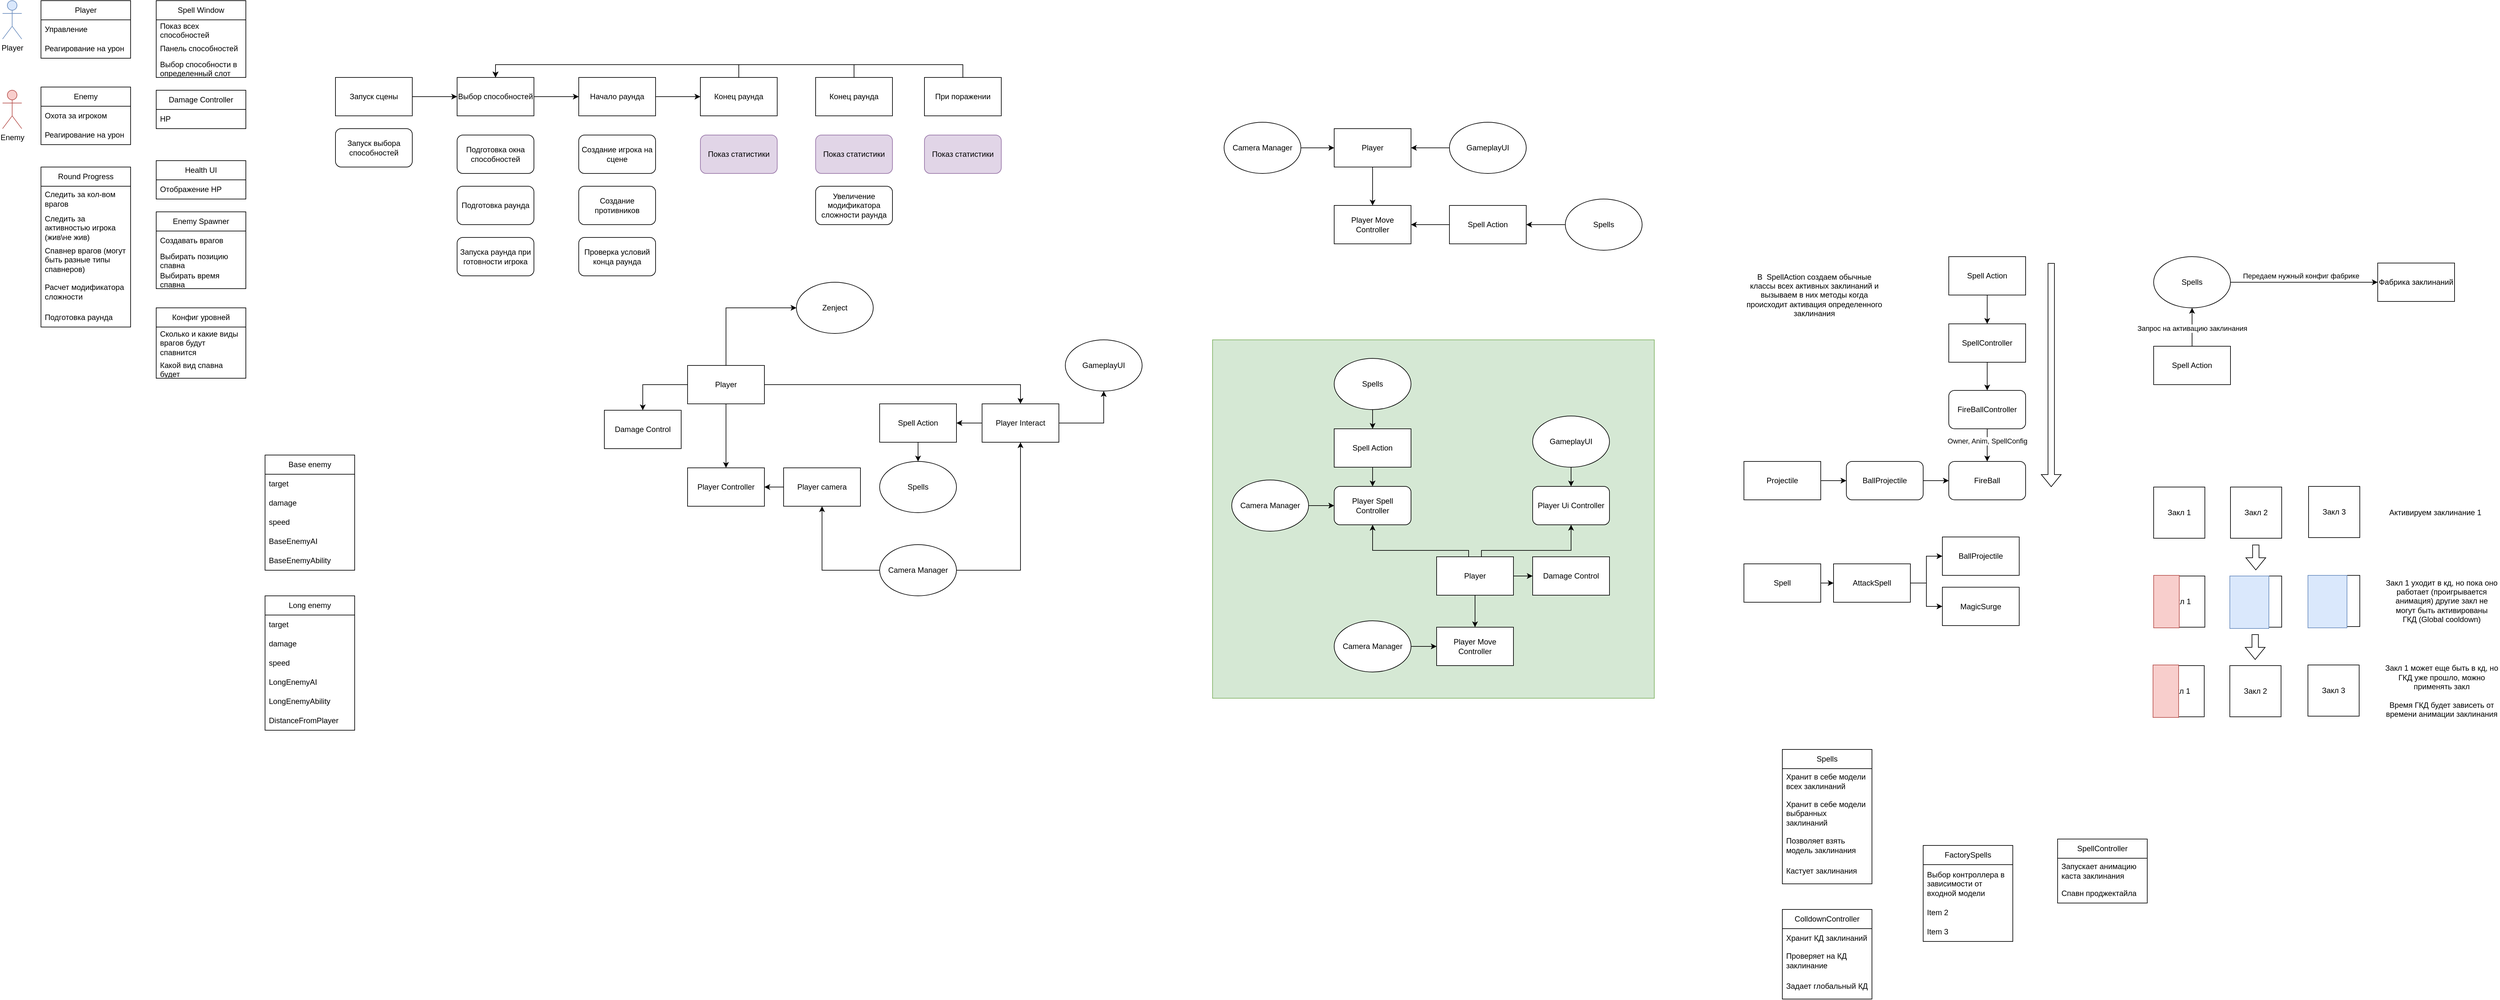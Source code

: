 <mxfile version="24.7.17">
  <diagram id="C5RBs43oDa-KdzZeNtuy" name="Page-1">
    <mxGraphModel dx="1434" dy="746" grid="1" gridSize="10" guides="1" tooltips="1" connect="1" arrows="1" fold="1" page="1" pageScale="1" pageWidth="827" pageHeight="1169" math="0" shadow="0">
      <root>
        <mxCell id="WIyWlLk6GJQsqaUBKTNV-0" />
        <mxCell id="WIyWlLk6GJQsqaUBKTNV-1" parent="WIyWlLk6GJQsqaUBKTNV-0" />
        <mxCell id="EWwGDBe5guj9ET8OLNVa-11" value="" style="rounded=0;whiteSpace=wrap;html=1;fillColor=#d5e8d4;strokeColor=#82b366;" parent="WIyWlLk6GJQsqaUBKTNV-1" vertex="1">
          <mxGeometry x="1930" y="650" width="690" height="560" as="geometry" />
        </mxCell>
        <mxCell id="EsLmKvPkKQl8elyAe4Gc-5" value="" style="edgeStyle=orthogonalEdgeStyle;rounded=0;orthogonalLoop=1;jettySize=auto;html=1;" parent="WIyWlLk6GJQsqaUBKTNV-1" source="EsLmKvPkKQl8elyAe4Gc-0" target="EsLmKvPkKQl8elyAe4Gc-1" edge="1">
          <mxGeometry relative="1" as="geometry" />
        </mxCell>
        <mxCell id="EsLmKvPkKQl8elyAe4Gc-0" value="Запуск сцены" style="rounded=0;whiteSpace=wrap;html=1;" parent="WIyWlLk6GJQsqaUBKTNV-1" vertex="1">
          <mxGeometry x="560" y="240" width="120" height="60" as="geometry" />
        </mxCell>
        <mxCell id="EsLmKvPkKQl8elyAe4Gc-6" value="" style="edgeStyle=orthogonalEdgeStyle;rounded=0;orthogonalLoop=1;jettySize=auto;html=1;" parent="WIyWlLk6GJQsqaUBKTNV-1" source="EsLmKvPkKQl8elyAe4Gc-1" target="EsLmKvPkKQl8elyAe4Gc-2" edge="1">
          <mxGeometry relative="1" as="geometry" />
        </mxCell>
        <mxCell id="EsLmKvPkKQl8elyAe4Gc-1" value="Выбор способностей" style="rounded=0;whiteSpace=wrap;html=1;" parent="WIyWlLk6GJQsqaUBKTNV-1" vertex="1">
          <mxGeometry x="750" y="240" width="120" height="60" as="geometry" />
        </mxCell>
        <mxCell id="EsLmKvPkKQl8elyAe4Gc-7" value="" style="edgeStyle=orthogonalEdgeStyle;rounded=0;orthogonalLoop=1;jettySize=auto;html=1;" parent="WIyWlLk6GJQsqaUBKTNV-1" source="EsLmKvPkKQl8elyAe4Gc-2" target="EsLmKvPkKQl8elyAe4Gc-3" edge="1">
          <mxGeometry relative="1" as="geometry" />
        </mxCell>
        <mxCell id="EsLmKvPkKQl8elyAe4Gc-2" value="Начало раунда" style="rounded=0;whiteSpace=wrap;html=1;" parent="WIyWlLk6GJQsqaUBKTNV-1" vertex="1">
          <mxGeometry x="940" y="240" width="120" height="60" as="geometry" />
        </mxCell>
        <mxCell id="EsLmKvPkKQl8elyAe4Gc-22" style="edgeStyle=orthogonalEdgeStyle;rounded=0;orthogonalLoop=1;jettySize=auto;html=1;entryX=0.5;entryY=0;entryDx=0;entryDy=0;" parent="WIyWlLk6GJQsqaUBKTNV-1" source="EsLmKvPkKQl8elyAe4Gc-3" target="EsLmKvPkKQl8elyAe4Gc-1" edge="1">
          <mxGeometry relative="1" as="geometry">
            <Array as="points">
              <mxPoint x="1190" y="220" />
              <mxPoint x="810" y="220" />
            </Array>
          </mxGeometry>
        </mxCell>
        <mxCell id="EsLmKvPkKQl8elyAe4Gc-3" value="Конец раунда" style="rounded=0;whiteSpace=wrap;html=1;" parent="WIyWlLk6GJQsqaUBKTNV-1" vertex="1">
          <mxGeometry x="1130" y="240" width="120" height="60" as="geometry" />
        </mxCell>
        <mxCell id="EsLmKvPkKQl8elyAe4Gc-12" value="Создание игрока на сцене" style="rounded=1;whiteSpace=wrap;html=1;" parent="WIyWlLk6GJQsqaUBKTNV-1" vertex="1">
          <mxGeometry x="940" y="330" width="120" height="60" as="geometry" />
        </mxCell>
        <mxCell id="EsLmKvPkKQl8elyAe4Gc-13" value="Запуск выбора способностей" style="rounded=1;whiteSpace=wrap;html=1;" parent="WIyWlLk6GJQsqaUBKTNV-1" vertex="1">
          <mxGeometry x="560" y="320" width="120" height="60" as="geometry" />
        </mxCell>
        <mxCell id="EsLmKvPkKQl8elyAe4Gc-14" value="Подготовка окна способностей" style="rounded=1;whiteSpace=wrap;html=1;" parent="WIyWlLk6GJQsqaUBKTNV-1" vertex="1">
          <mxGeometry x="750" y="330" width="120" height="60" as="geometry" />
        </mxCell>
        <mxCell id="EsLmKvPkKQl8elyAe4Gc-15" value="Запуска раунда при готовности игрока" style="rounded=1;whiteSpace=wrap;html=1;" parent="WIyWlLk6GJQsqaUBKTNV-1" vertex="1">
          <mxGeometry x="750" y="490" width="120" height="60" as="geometry" />
        </mxCell>
        <mxCell id="EsLmKvPkKQl8elyAe4Gc-16" value="Подготовка раунда" style="rounded=1;whiteSpace=wrap;html=1;" parent="WIyWlLk6GJQsqaUBKTNV-1" vertex="1">
          <mxGeometry x="750" y="410" width="120" height="60" as="geometry" />
        </mxCell>
        <mxCell id="EsLmKvPkKQl8elyAe4Gc-17" value="Создание противников" style="rounded=1;whiteSpace=wrap;html=1;" parent="WIyWlLk6GJQsqaUBKTNV-1" vertex="1">
          <mxGeometry x="940" y="410" width="120" height="60" as="geometry" />
        </mxCell>
        <mxCell id="EsLmKvPkKQl8elyAe4Gc-20" value="Проверка условий конца раунда" style="rounded=1;whiteSpace=wrap;html=1;" parent="WIyWlLk6GJQsqaUBKTNV-1" vertex="1">
          <mxGeometry x="940" y="490" width="120" height="60" as="geometry" />
        </mxCell>
        <mxCell id="EsLmKvPkKQl8elyAe4Gc-21" value="Показ статистики" style="rounded=1;whiteSpace=wrap;html=1;fillColor=#e1d5e7;strokeColor=#9673a6;" parent="WIyWlLk6GJQsqaUBKTNV-1" vertex="1">
          <mxGeometry x="1310" y="330" width="120" height="60" as="geometry" />
        </mxCell>
        <mxCell id="EsLmKvPkKQl8elyAe4Gc-24" value="Увеличение модификатора сложности раунда" style="rounded=1;whiteSpace=wrap;html=1;" parent="WIyWlLk6GJQsqaUBKTNV-1" vertex="1">
          <mxGeometry x="1310" y="410" width="120" height="60" as="geometry" />
        </mxCell>
        <mxCell id="EsLmKvPkKQl8elyAe4Gc-25" value="Player" style="shape=umlActor;verticalLabelPosition=bottom;verticalAlign=top;html=1;outlineConnect=0;fillColor=#dae8fc;strokeColor=#6c8ebf;" parent="WIyWlLk6GJQsqaUBKTNV-1" vertex="1">
          <mxGeometry x="40" y="120" width="30" height="60" as="geometry" />
        </mxCell>
        <mxCell id="EsLmKvPkKQl8elyAe4Gc-28" value="Player" style="swimlane;fontStyle=0;childLayout=stackLayout;horizontal=1;startSize=30;horizontalStack=0;resizeParent=1;resizeParentMax=0;resizeLast=0;collapsible=1;marginBottom=0;whiteSpace=wrap;html=1;" parent="WIyWlLk6GJQsqaUBKTNV-1" vertex="1">
          <mxGeometry x="100" y="120" width="140" height="90" as="geometry" />
        </mxCell>
        <mxCell id="EsLmKvPkKQl8elyAe4Gc-29" value="Управление" style="text;strokeColor=none;fillColor=none;align=left;verticalAlign=middle;spacingLeft=4;spacingRight=4;overflow=hidden;points=[[0,0.5],[1,0.5]];portConstraint=eastwest;rotatable=0;whiteSpace=wrap;html=1;" parent="EsLmKvPkKQl8elyAe4Gc-28" vertex="1">
          <mxGeometry y="30" width="140" height="30" as="geometry" />
        </mxCell>
        <mxCell id="IuTbLc52SN9VRo_euGwN-1" value="Реагирование на урон" style="text;strokeColor=none;fillColor=none;align=left;verticalAlign=middle;spacingLeft=4;spacingRight=4;overflow=hidden;points=[[0,0.5],[1,0.5]];portConstraint=eastwest;rotatable=0;whiteSpace=wrap;html=1;" parent="EsLmKvPkKQl8elyAe4Gc-28" vertex="1">
          <mxGeometry y="60" width="140" height="30" as="geometry" />
        </mxCell>
        <mxCell id="Cps7FGpNjQ_ABFfihYD9-0" value="Enemy" style="shape=umlActor;verticalLabelPosition=bottom;verticalAlign=top;html=1;outlineConnect=0;fillColor=#f8cecc;strokeColor=#b85450;" parent="WIyWlLk6GJQsqaUBKTNV-1" vertex="1">
          <mxGeometry x="40" y="260" width="30" height="60" as="geometry" />
        </mxCell>
        <mxCell id="Cps7FGpNjQ_ABFfihYD9-1" value="Enemy" style="swimlane;fontStyle=0;childLayout=stackLayout;horizontal=1;startSize=30;horizontalStack=0;resizeParent=1;resizeParentMax=0;resizeLast=0;collapsible=1;marginBottom=0;whiteSpace=wrap;html=1;" parent="WIyWlLk6GJQsqaUBKTNV-1" vertex="1">
          <mxGeometry x="100" y="255" width="140" height="90" as="geometry" />
        </mxCell>
        <mxCell id="Cps7FGpNjQ_ABFfihYD9-4" value="Охота за игроком" style="text;strokeColor=none;fillColor=none;align=left;verticalAlign=middle;spacingLeft=4;spacingRight=4;overflow=hidden;points=[[0,0.5],[1,0.5]];portConstraint=eastwest;rotatable=0;whiteSpace=wrap;html=1;" parent="Cps7FGpNjQ_ABFfihYD9-1" vertex="1">
          <mxGeometry y="30" width="140" height="30" as="geometry" />
        </mxCell>
        <mxCell id="IuTbLc52SN9VRo_euGwN-0" value="Реагирование на урон" style="text;strokeColor=none;fillColor=none;align=left;verticalAlign=middle;spacingLeft=4;spacingRight=4;overflow=hidden;points=[[0,0.5],[1,0.5]];portConstraint=eastwest;rotatable=0;whiteSpace=wrap;html=1;" parent="Cps7FGpNjQ_ABFfihYD9-1" vertex="1">
          <mxGeometry y="60" width="140" height="30" as="geometry" />
        </mxCell>
        <mxCell id="Cps7FGpNjQ_ABFfihYD9-6" value="Round Progress" style="swimlane;fontStyle=0;childLayout=stackLayout;horizontal=1;startSize=30;horizontalStack=0;resizeParent=1;resizeParentMax=0;resizeLast=0;collapsible=1;marginBottom=0;whiteSpace=wrap;html=1;" parent="WIyWlLk6GJQsqaUBKTNV-1" vertex="1">
          <mxGeometry x="100" y="380" width="140" height="250" as="geometry" />
        </mxCell>
        <mxCell id="Cps7FGpNjQ_ABFfihYD9-7" value="Следить за кол-вом врагов" style="text;strokeColor=none;fillColor=none;align=left;verticalAlign=middle;spacingLeft=4;spacingRight=4;overflow=hidden;points=[[0,0.5],[1,0.5]];portConstraint=eastwest;rotatable=0;whiteSpace=wrap;html=1;" parent="Cps7FGpNjQ_ABFfihYD9-6" vertex="1">
          <mxGeometry y="30" width="140" height="40" as="geometry" />
        </mxCell>
        <mxCell id="Cps7FGpNjQ_ABFfihYD9-8" value="Следить за активностью игрока (жив\не жив)" style="text;strokeColor=none;fillColor=none;align=left;verticalAlign=middle;spacingLeft=4;spacingRight=4;overflow=hidden;points=[[0,0.5],[1,0.5]];portConstraint=eastwest;rotatable=0;whiteSpace=wrap;html=1;" parent="Cps7FGpNjQ_ABFfihYD9-6" vertex="1">
          <mxGeometry y="70" width="140" height="50" as="geometry" />
        </mxCell>
        <mxCell id="Cps7FGpNjQ_ABFfihYD9-9" value="Спавнер врагов (могут быть разные типы спавнеров)" style="text;strokeColor=none;fillColor=none;align=left;verticalAlign=middle;spacingLeft=4;spacingRight=4;overflow=hidden;points=[[0,0.5],[1,0.5]];portConstraint=eastwest;rotatable=0;whiteSpace=wrap;html=1;" parent="Cps7FGpNjQ_ABFfihYD9-6" vertex="1">
          <mxGeometry y="120" width="140" height="50" as="geometry" />
        </mxCell>
        <mxCell id="Cps7FGpNjQ_ABFfihYD9-31" value="Расчет модификатора сложности" style="text;strokeColor=none;fillColor=none;align=left;verticalAlign=middle;spacingLeft=4;spacingRight=4;overflow=hidden;points=[[0,0.5],[1,0.5]];portConstraint=eastwest;rotatable=0;whiteSpace=wrap;html=1;" parent="Cps7FGpNjQ_ABFfihYD9-6" vertex="1">
          <mxGeometry y="170" width="140" height="50" as="geometry" />
        </mxCell>
        <mxCell id="Cps7FGpNjQ_ABFfihYD9-32" value="Подготовка раунда" style="text;strokeColor=none;fillColor=none;align=left;verticalAlign=middle;spacingLeft=4;spacingRight=4;overflow=hidden;points=[[0,0.5],[1,0.5]];portConstraint=eastwest;rotatable=0;whiteSpace=wrap;html=1;" parent="Cps7FGpNjQ_ABFfihYD9-6" vertex="1">
          <mxGeometry y="220" width="140" height="30" as="geometry" />
        </mxCell>
        <mxCell id="Cps7FGpNjQ_ABFfihYD9-10" value="Enemy Spawner" style="swimlane;fontStyle=0;childLayout=stackLayout;horizontal=1;startSize=30;horizontalStack=0;resizeParent=1;resizeParentMax=0;resizeLast=0;collapsible=1;marginBottom=0;whiteSpace=wrap;html=1;" parent="WIyWlLk6GJQsqaUBKTNV-1" vertex="1">
          <mxGeometry x="280" y="450" width="140" height="120" as="geometry" />
        </mxCell>
        <mxCell id="Cps7FGpNjQ_ABFfihYD9-11" value="Создавать врагов" style="text;strokeColor=none;fillColor=none;align=left;verticalAlign=middle;spacingLeft=4;spacingRight=4;overflow=hidden;points=[[0,0.5],[1,0.5]];portConstraint=eastwest;rotatable=0;whiteSpace=wrap;html=1;" parent="Cps7FGpNjQ_ABFfihYD9-10" vertex="1">
          <mxGeometry y="30" width="140" height="30" as="geometry" />
        </mxCell>
        <mxCell id="Cps7FGpNjQ_ABFfihYD9-12" value="Выбирать позицию спавна" style="text;strokeColor=none;fillColor=none;align=left;verticalAlign=middle;spacingLeft=4;spacingRight=4;overflow=hidden;points=[[0,0.5],[1,0.5]];portConstraint=eastwest;rotatable=0;whiteSpace=wrap;html=1;" parent="Cps7FGpNjQ_ABFfihYD9-10" vertex="1">
          <mxGeometry y="60" width="140" height="30" as="geometry" />
        </mxCell>
        <mxCell id="Cps7FGpNjQ_ABFfihYD9-13" value="Выбирать время спавна" style="text;strokeColor=none;fillColor=none;align=left;verticalAlign=middle;spacingLeft=4;spacingRight=4;overflow=hidden;points=[[0,0.5],[1,0.5]];portConstraint=eastwest;rotatable=0;whiteSpace=wrap;html=1;" parent="Cps7FGpNjQ_ABFfihYD9-10" vertex="1">
          <mxGeometry y="90" width="140" height="30" as="geometry" />
        </mxCell>
        <mxCell id="Cps7FGpNjQ_ABFfihYD9-14" value="Spell Window" style="swimlane;fontStyle=0;childLayout=stackLayout;horizontal=1;startSize=30;horizontalStack=0;resizeParent=1;resizeParentMax=0;resizeLast=0;collapsible=1;marginBottom=0;whiteSpace=wrap;html=1;" parent="WIyWlLk6GJQsqaUBKTNV-1" vertex="1">
          <mxGeometry x="280" y="120" width="140" height="120" as="geometry" />
        </mxCell>
        <mxCell id="Cps7FGpNjQ_ABFfihYD9-15" value="Показ всех способностей" style="text;strokeColor=none;fillColor=none;align=left;verticalAlign=middle;spacingLeft=4;spacingRight=4;overflow=hidden;points=[[0,0.5],[1,0.5]];portConstraint=eastwest;rotatable=0;whiteSpace=wrap;html=1;" parent="Cps7FGpNjQ_ABFfihYD9-14" vertex="1">
          <mxGeometry y="30" width="140" height="30" as="geometry" />
        </mxCell>
        <mxCell id="Cps7FGpNjQ_ABFfihYD9-16" value="Панель способностей" style="text;strokeColor=none;fillColor=none;align=left;verticalAlign=middle;spacingLeft=4;spacingRight=4;overflow=hidden;points=[[0,0.5],[1,0.5]];portConstraint=eastwest;rotatable=0;whiteSpace=wrap;html=1;" parent="Cps7FGpNjQ_ABFfihYD9-14" vertex="1">
          <mxGeometry y="60" width="140" height="30" as="geometry" />
        </mxCell>
        <mxCell id="Cps7FGpNjQ_ABFfihYD9-17" value="Выбор способности в определенный слот" style="text;strokeColor=none;fillColor=none;align=left;verticalAlign=middle;spacingLeft=4;spacingRight=4;overflow=hidden;points=[[0,0.5],[1,0.5]];portConstraint=eastwest;rotatable=0;whiteSpace=wrap;html=1;" parent="Cps7FGpNjQ_ABFfihYD9-14" vertex="1">
          <mxGeometry y="90" width="140" height="30" as="geometry" />
        </mxCell>
        <mxCell id="Cps7FGpNjQ_ABFfihYD9-19" value="Damage Controller" style="swimlane;fontStyle=0;childLayout=stackLayout;horizontal=1;startSize=30;horizontalStack=0;resizeParent=1;resizeParentMax=0;resizeLast=0;collapsible=1;marginBottom=0;whiteSpace=wrap;html=1;" parent="WIyWlLk6GJQsqaUBKTNV-1" vertex="1">
          <mxGeometry x="280" y="260" width="140" height="60" as="geometry" />
        </mxCell>
        <mxCell id="Cps7FGpNjQ_ABFfihYD9-20" value="HP" style="text;strokeColor=none;fillColor=none;align=left;verticalAlign=middle;spacingLeft=4;spacingRight=4;overflow=hidden;points=[[0,0.5],[1,0.5]];portConstraint=eastwest;rotatable=0;whiteSpace=wrap;html=1;" parent="Cps7FGpNjQ_ABFfihYD9-19" vertex="1">
          <mxGeometry y="30" width="140" height="30" as="geometry" />
        </mxCell>
        <mxCell id="Cps7FGpNjQ_ABFfihYD9-23" value="Health UI" style="swimlane;fontStyle=0;childLayout=stackLayout;horizontal=1;startSize=30;horizontalStack=0;resizeParent=1;resizeParentMax=0;resizeLast=0;collapsible=1;marginBottom=0;whiteSpace=wrap;html=1;" parent="WIyWlLk6GJQsqaUBKTNV-1" vertex="1">
          <mxGeometry x="280" y="370" width="140" height="60" as="geometry" />
        </mxCell>
        <mxCell id="Cps7FGpNjQ_ABFfihYD9-24" value="Отображение HP" style="text;strokeColor=none;fillColor=none;align=left;verticalAlign=middle;spacingLeft=4;spacingRight=4;overflow=hidden;points=[[0,0.5],[1,0.5]];portConstraint=eastwest;rotatable=0;whiteSpace=wrap;html=1;" parent="Cps7FGpNjQ_ABFfihYD9-23" vertex="1">
          <mxGeometry y="30" width="140" height="30" as="geometry" />
        </mxCell>
        <mxCell id="Cps7FGpNjQ_ABFfihYD9-35" style="edgeStyle=orthogonalEdgeStyle;rounded=0;orthogonalLoop=1;jettySize=auto;html=1;entryX=0.5;entryY=0;entryDx=0;entryDy=0;exitX=0.5;exitY=0;exitDx=0;exitDy=0;" parent="WIyWlLk6GJQsqaUBKTNV-1" source="Cps7FGpNjQ_ABFfihYD9-33" target="EsLmKvPkKQl8elyAe4Gc-1" edge="1">
          <mxGeometry relative="1" as="geometry">
            <Array as="points">
              <mxPoint x="1540" y="220" />
              <mxPoint x="810" y="220" />
            </Array>
          </mxGeometry>
        </mxCell>
        <mxCell id="Cps7FGpNjQ_ABFfihYD9-33" value="При поражении" style="rounded=0;whiteSpace=wrap;html=1;" parent="WIyWlLk6GJQsqaUBKTNV-1" vertex="1">
          <mxGeometry x="1480" y="240" width="120" height="60" as="geometry" />
        </mxCell>
        <mxCell id="Cps7FGpNjQ_ABFfihYD9-34" value="Показ статистики" style="rounded=1;whiteSpace=wrap;html=1;fillColor=#e1d5e7;strokeColor=#9673a6;" parent="WIyWlLk6GJQsqaUBKTNV-1" vertex="1">
          <mxGeometry x="1480" y="330" width="120" height="60" as="geometry" />
        </mxCell>
        <mxCell id="cP_do3qHN3ApBZHkMfs1-0" value="Конфиг уровней" style="swimlane;fontStyle=0;childLayout=stackLayout;horizontal=1;startSize=30;horizontalStack=0;resizeParent=1;resizeParentMax=0;resizeLast=0;collapsible=1;marginBottom=0;whiteSpace=wrap;html=1;" parent="WIyWlLk6GJQsqaUBKTNV-1" vertex="1">
          <mxGeometry x="280" y="600" width="140" height="110" as="geometry" />
        </mxCell>
        <mxCell id="cP_do3qHN3ApBZHkMfs1-1" value="Сколько и какие виды врагов будут спавнится" style="text;strokeColor=none;fillColor=none;align=left;verticalAlign=middle;spacingLeft=4;spacingRight=4;overflow=hidden;points=[[0,0.5],[1,0.5]];portConstraint=eastwest;rotatable=0;whiteSpace=wrap;html=1;" parent="cP_do3qHN3ApBZHkMfs1-0" vertex="1">
          <mxGeometry y="30" width="140" height="50" as="geometry" />
        </mxCell>
        <mxCell id="cP_do3qHN3ApBZHkMfs1-2" value="Какой вид спавна будет" style="text;strokeColor=none;fillColor=none;align=left;verticalAlign=middle;spacingLeft=4;spacingRight=4;overflow=hidden;points=[[0,0.5],[1,0.5]];portConstraint=eastwest;rotatable=0;whiteSpace=wrap;html=1;" parent="cP_do3qHN3ApBZHkMfs1-0" vertex="1">
          <mxGeometry y="80" width="140" height="30" as="geometry" />
        </mxCell>
        <mxCell id="cP_do3qHN3ApBZHkMfs1-4" value="Base enemy" style="swimlane;fontStyle=0;childLayout=stackLayout;horizontal=1;startSize=30;horizontalStack=0;resizeParent=1;resizeParentMax=0;resizeLast=0;collapsible=1;marginBottom=0;whiteSpace=wrap;html=1;" parent="WIyWlLk6GJQsqaUBKTNV-1" vertex="1">
          <mxGeometry x="450" y="830" width="140" height="180" as="geometry" />
        </mxCell>
        <mxCell id="cP_do3qHN3ApBZHkMfs1-17" value="target" style="text;strokeColor=none;fillColor=none;align=left;verticalAlign=middle;spacingLeft=4;spacingRight=4;overflow=hidden;points=[[0,0.5],[1,0.5]];portConstraint=eastwest;rotatable=0;whiteSpace=wrap;html=1;" parent="cP_do3qHN3ApBZHkMfs1-4" vertex="1">
          <mxGeometry y="30" width="140" height="30" as="geometry" />
        </mxCell>
        <mxCell id="cP_do3qHN3ApBZHkMfs1-5" value="damage" style="text;strokeColor=none;fillColor=none;align=left;verticalAlign=middle;spacingLeft=4;spacingRight=4;overflow=hidden;points=[[0,0.5],[1,0.5]];portConstraint=eastwest;rotatable=0;whiteSpace=wrap;html=1;" parent="cP_do3qHN3ApBZHkMfs1-4" vertex="1">
          <mxGeometry y="60" width="140" height="30" as="geometry" />
        </mxCell>
        <mxCell id="cP_do3qHN3ApBZHkMfs1-6" value="speed" style="text;strokeColor=none;fillColor=none;align=left;verticalAlign=middle;spacingLeft=4;spacingRight=4;overflow=hidden;points=[[0,0.5],[1,0.5]];portConstraint=eastwest;rotatable=0;whiteSpace=wrap;html=1;" parent="cP_do3qHN3ApBZHkMfs1-4" vertex="1">
          <mxGeometry y="90" width="140" height="30" as="geometry" />
        </mxCell>
        <mxCell id="cP_do3qHN3ApBZHkMfs1-7" value="BaseEnemyAI" style="text;strokeColor=none;fillColor=none;align=left;verticalAlign=middle;spacingLeft=4;spacingRight=4;overflow=hidden;points=[[0,0.5],[1,0.5]];portConstraint=eastwest;rotatable=0;whiteSpace=wrap;html=1;" parent="cP_do3qHN3ApBZHkMfs1-4" vertex="1">
          <mxGeometry y="120" width="140" height="30" as="geometry" />
        </mxCell>
        <mxCell id="cP_do3qHN3ApBZHkMfs1-12" value="BaseEnemyAbility" style="text;strokeColor=none;fillColor=none;align=left;verticalAlign=middle;spacingLeft=4;spacingRight=4;overflow=hidden;points=[[0,0.5],[1,0.5]];portConstraint=eastwest;rotatable=0;whiteSpace=wrap;html=1;" parent="cP_do3qHN3ApBZHkMfs1-4" vertex="1">
          <mxGeometry y="150" width="140" height="30" as="geometry" />
        </mxCell>
        <mxCell id="cP_do3qHN3ApBZHkMfs1-8" value="Long enemy" style="swimlane;fontStyle=0;childLayout=stackLayout;horizontal=1;startSize=30;horizontalStack=0;resizeParent=1;resizeParentMax=0;resizeLast=0;collapsible=1;marginBottom=0;whiteSpace=wrap;html=1;" parent="WIyWlLk6GJQsqaUBKTNV-1" vertex="1">
          <mxGeometry x="450" y="1050" width="140" height="210" as="geometry" />
        </mxCell>
        <mxCell id="cP_do3qHN3ApBZHkMfs1-16" value="target" style="text;strokeColor=none;fillColor=none;align=left;verticalAlign=middle;spacingLeft=4;spacingRight=4;overflow=hidden;points=[[0,0.5],[1,0.5]];portConstraint=eastwest;rotatable=0;whiteSpace=wrap;html=1;" parent="cP_do3qHN3ApBZHkMfs1-8" vertex="1">
          <mxGeometry y="30" width="140" height="30" as="geometry" />
        </mxCell>
        <mxCell id="cP_do3qHN3ApBZHkMfs1-9" value="damage" style="text;strokeColor=none;fillColor=none;align=left;verticalAlign=middle;spacingLeft=4;spacingRight=4;overflow=hidden;points=[[0,0.5],[1,0.5]];portConstraint=eastwest;rotatable=0;whiteSpace=wrap;html=1;" parent="cP_do3qHN3ApBZHkMfs1-8" vertex="1">
          <mxGeometry y="60" width="140" height="30" as="geometry" />
        </mxCell>
        <mxCell id="cP_do3qHN3ApBZHkMfs1-10" value="speed" style="text;strokeColor=none;fillColor=none;align=left;verticalAlign=middle;spacingLeft=4;spacingRight=4;overflow=hidden;points=[[0,0.5],[1,0.5]];portConstraint=eastwest;rotatable=0;whiteSpace=wrap;html=1;" parent="cP_do3qHN3ApBZHkMfs1-8" vertex="1">
          <mxGeometry y="90" width="140" height="30" as="geometry" />
        </mxCell>
        <mxCell id="cP_do3qHN3ApBZHkMfs1-11" value="LongEnemyAI" style="text;strokeColor=none;fillColor=none;align=left;verticalAlign=middle;spacingLeft=4;spacingRight=4;overflow=hidden;points=[[0,0.5],[1,0.5]];portConstraint=eastwest;rotatable=0;whiteSpace=wrap;html=1;" parent="cP_do3qHN3ApBZHkMfs1-8" vertex="1">
          <mxGeometry y="120" width="140" height="30" as="geometry" />
        </mxCell>
        <mxCell id="cP_do3qHN3ApBZHkMfs1-13" value="LongEnemyAbility" style="text;strokeColor=none;fillColor=none;align=left;verticalAlign=middle;spacingLeft=4;spacingRight=4;overflow=hidden;points=[[0,0.5],[1,0.5]];portConstraint=eastwest;rotatable=0;whiteSpace=wrap;html=1;" parent="cP_do3qHN3ApBZHkMfs1-8" vertex="1">
          <mxGeometry y="150" width="140" height="30" as="geometry" />
        </mxCell>
        <mxCell id="cP_do3qHN3ApBZHkMfs1-14" value="DistanceFromPlayer" style="text;strokeColor=none;fillColor=none;align=left;verticalAlign=middle;spacingLeft=4;spacingRight=4;overflow=hidden;points=[[0,0.5],[1,0.5]];portConstraint=eastwest;rotatable=0;whiteSpace=wrap;html=1;" parent="cP_do3qHN3ApBZHkMfs1-8" vertex="1">
          <mxGeometry y="180" width="140" height="30" as="geometry" />
        </mxCell>
        <mxCell id="tcsmRMBftj1bdcNWw6lL-1" style="edgeStyle=orthogonalEdgeStyle;rounded=0;orthogonalLoop=1;jettySize=auto;html=1;entryX=0.5;entryY=0;entryDx=0;entryDy=0;" parent="WIyWlLk6GJQsqaUBKTNV-1" source="tcsmRMBftj1bdcNWw6lL-0" target="EsLmKvPkKQl8elyAe4Gc-1" edge="1">
          <mxGeometry relative="1" as="geometry">
            <Array as="points">
              <mxPoint x="1370" y="220" />
              <mxPoint x="810" y="220" />
            </Array>
          </mxGeometry>
        </mxCell>
        <mxCell id="tcsmRMBftj1bdcNWw6lL-0" value="Конец раунда" style="rounded=0;whiteSpace=wrap;html=1;" parent="WIyWlLk6GJQsqaUBKTNV-1" vertex="1">
          <mxGeometry x="1310" y="240" width="120" height="60" as="geometry" />
        </mxCell>
        <mxCell id="tcsmRMBftj1bdcNWw6lL-2" value="Показ статистики" style="rounded=1;whiteSpace=wrap;html=1;fillColor=#e1d5e7;strokeColor=#9673a6;" parent="WIyWlLk6GJQsqaUBKTNV-1" vertex="1">
          <mxGeometry x="1130" y="330" width="120" height="60" as="geometry" />
        </mxCell>
        <mxCell id="ZOyvp2xZPfDbmurhSEkM-5" style="edgeStyle=orthogonalEdgeStyle;rounded=0;orthogonalLoop=1;jettySize=auto;html=1;entryX=0.5;entryY=0;entryDx=0;entryDy=0;exitX=0;exitY=0.5;exitDx=0;exitDy=0;" parent="WIyWlLk6GJQsqaUBKTNV-1" source="-eQjDRAVufOiuN67UnDZ-5" target="knchBpf7UNRF9fLHIUrH-5" edge="1">
          <mxGeometry relative="1" as="geometry">
            <mxPoint x="1110" y="720" as="sourcePoint" />
          </mxGeometry>
        </mxCell>
        <mxCell id="ZOyvp2xZPfDbmurhSEkM-7" style="edgeStyle=orthogonalEdgeStyle;rounded=0;orthogonalLoop=1;jettySize=auto;html=1;entryX=0.5;entryY=0;entryDx=0;entryDy=0;exitX=1;exitY=0.5;exitDx=0;exitDy=0;" parent="WIyWlLk6GJQsqaUBKTNV-1" source="-eQjDRAVufOiuN67UnDZ-5" target="ZOyvp2xZPfDbmurhSEkM-1" edge="1">
          <mxGeometry relative="1" as="geometry">
            <mxPoint x="1230" y="720" as="sourcePoint" />
          </mxGeometry>
        </mxCell>
        <mxCell id="ZOyvp2xZPfDbmurhSEkM-13" style="edgeStyle=orthogonalEdgeStyle;rounded=0;orthogonalLoop=1;jettySize=auto;html=1;entryX=0;entryY=0.5;entryDx=0;entryDy=0;exitX=0.5;exitY=0;exitDx=0;exitDy=0;" parent="WIyWlLk6GJQsqaUBKTNV-1" source="-eQjDRAVufOiuN67UnDZ-5" target="ZOyvp2xZPfDbmurhSEkM-12" edge="1">
          <mxGeometry relative="1" as="geometry">
            <Array as="points">
              <mxPoint x="1170" y="600" />
            </Array>
            <mxPoint x="1170" y="680" as="sourcePoint" />
          </mxGeometry>
        </mxCell>
        <mxCell id="knchBpf7UNRF9fLHIUrH-1" value="Player Controller" style="rounded=0;whiteSpace=wrap;html=1;" parent="WIyWlLk6GJQsqaUBKTNV-1" vertex="1">
          <mxGeometry x="1110" y="850" width="120" height="60" as="geometry" />
        </mxCell>
        <mxCell id="-eQjDRAVufOiuN67UnDZ-7" value="" style="edgeStyle=orthogonalEdgeStyle;rounded=0;orthogonalLoop=1;jettySize=auto;html=1;" parent="WIyWlLk6GJQsqaUBKTNV-1" source="knchBpf7UNRF9fLHIUrH-2" target="knchBpf7UNRF9fLHIUrH-1" edge="1">
          <mxGeometry relative="1" as="geometry" />
        </mxCell>
        <mxCell id="knchBpf7UNRF9fLHIUrH-2" value="Player camera" style="rounded=0;whiteSpace=wrap;html=1;" parent="WIyWlLk6GJQsqaUBKTNV-1" vertex="1">
          <mxGeometry x="1260" y="850" width="120" height="60" as="geometry" />
        </mxCell>
        <mxCell id="knchBpf7UNRF9fLHIUrH-5" value="Damage Control" style="rounded=0;whiteSpace=wrap;html=1;" parent="WIyWlLk6GJQsqaUBKTNV-1" vertex="1">
          <mxGeometry x="980" y="760" width="120" height="60" as="geometry" />
        </mxCell>
        <mxCell id="ZOyvp2xZPfDbmurhSEkM-15" value="" style="edgeStyle=orthogonalEdgeStyle;rounded=0;orthogonalLoop=1;jettySize=auto;html=1;" parent="WIyWlLk6GJQsqaUBKTNV-1" source="knchBpf7UNRF9fLHIUrH-6" target="ZOyvp2xZPfDbmurhSEkM-10" edge="1">
          <mxGeometry relative="1" as="geometry" />
        </mxCell>
        <mxCell id="knchBpf7UNRF9fLHIUrH-6" value="Spell Action" style="rounded=0;whiteSpace=wrap;html=1;" parent="WIyWlLk6GJQsqaUBKTNV-1" vertex="1">
          <mxGeometry x="1410" y="750" width="120" height="60" as="geometry" />
        </mxCell>
        <mxCell id="ZOyvp2xZPfDbmurhSEkM-9" style="edgeStyle=orthogonalEdgeStyle;rounded=0;orthogonalLoop=1;jettySize=auto;html=1;entryX=0.5;entryY=1;entryDx=0;entryDy=0;" parent="WIyWlLk6GJQsqaUBKTNV-1" source="ZOyvp2xZPfDbmurhSEkM-1" target="ZOyvp2xZPfDbmurhSEkM-8" edge="1">
          <mxGeometry relative="1" as="geometry" />
        </mxCell>
        <mxCell id="ZOyvp2xZPfDbmurhSEkM-14" value="" style="edgeStyle=orthogonalEdgeStyle;rounded=0;orthogonalLoop=1;jettySize=auto;html=1;" parent="WIyWlLk6GJQsqaUBKTNV-1" source="ZOyvp2xZPfDbmurhSEkM-1" target="knchBpf7UNRF9fLHIUrH-6" edge="1">
          <mxGeometry relative="1" as="geometry" />
        </mxCell>
        <mxCell id="ZOyvp2xZPfDbmurhSEkM-1" value="Player Interact" style="rounded=0;whiteSpace=wrap;html=1;" parent="WIyWlLk6GJQsqaUBKTNV-1" vertex="1">
          <mxGeometry x="1570" y="750" width="120" height="60" as="geometry" />
        </mxCell>
        <mxCell id="ZOyvp2xZPfDbmurhSEkM-8" value="GameplayUI" style="ellipse;whiteSpace=wrap;html=1;" parent="WIyWlLk6GJQsqaUBKTNV-1" vertex="1">
          <mxGeometry x="1700" y="650" width="120" height="80" as="geometry" />
        </mxCell>
        <mxCell id="ZOyvp2xZPfDbmurhSEkM-10" value="Spells" style="ellipse;whiteSpace=wrap;html=1;" parent="WIyWlLk6GJQsqaUBKTNV-1" vertex="1">
          <mxGeometry x="1410" y="840" width="120" height="80" as="geometry" />
        </mxCell>
        <mxCell id="ZOyvp2xZPfDbmurhSEkM-12" value="Zenject" style="ellipse;whiteSpace=wrap;html=1;" parent="WIyWlLk6GJQsqaUBKTNV-1" vertex="1">
          <mxGeometry x="1280" y="560" width="120" height="80" as="geometry" />
        </mxCell>
        <mxCell id="-eQjDRAVufOiuN67UnDZ-2" style="edgeStyle=orthogonalEdgeStyle;rounded=0;orthogonalLoop=1;jettySize=auto;html=1;entryX=0.5;entryY=1;entryDx=0;entryDy=0;exitX=1;exitY=0.5;exitDx=0;exitDy=0;" parent="WIyWlLk6GJQsqaUBKTNV-1" source="-eQjDRAVufOiuN67UnDZ-3" target="ZOyvp2xZPfDbmurhSEkM-1" edge="1">
          <mxGeometry relative="1" as="geometry">
            <mxPoint x="1530" y="1010" as="sourcePoint" />
          </mxGeometry>
        </mxCell>
        <mxCell id="-eQjDRAVufOiuN67UnDZ-4" style="edgeStyle=orthogonalEdgeStyle;rounded=0;orthogonalLoop=1;jettySize=auto;html=1;entryX=0.5;entryY=1;entryDx=0;entryDy=0;" parent="WIyWlLk6GJQsqaUBKTNV-1" source="-eQjDRAVufOiuN67UnDZ-3" target="knchBpf7UNRF9fLHIUrH-2" edge="1">
          <mxGeometry relative="1" as="geometry" />
        </mxCell>
        <mxCell id="-eQjDRAVufOiuN67UnDZ-3" value="Camera Manager" style="ellipse;whiteSpace=wrap;html=1;" parent="WIyWlLk6GJQsqaUBKTNV-1" vertex="1">
          <mxGeometry x="1410" y="970" width="120" height="80" as="geometry" />
        </mxCell>
        <mxCell id="-eQjDRAVufOiuN67UnDZ-6" value="" style="edgeStyle=orthogonalEdgeStyle;rounded=0;orthogonalLoop=1;jettySize=auto;html=1;" parent="WIyWlLk6GJQsqaUBKTNV-1" source="-eQjDRAVufOiuN67UnDZ-5" target="knchBpf7UNRF9fLHIUrH-1" edge="1">
          <mxGeometry relative="1" as="geometry" />
        </mxCell>
        <mxCell id="-eQjDRAVufOiuN67UnDZ-5" value="Player" style="rounded=0;whiteSpace=wrap;html=1;" parent="WIyWlLk6GJQsqaUBKTNV-1" vertex="1">
          <mxGeometry x="1110" y="690" width="120" height="60" as="geometry" />
        </mxCell>
        <mxCell id="-eQjDRAVufOiuN67UnDZ-8" value="Player Move Controller" style="rounded=0;whiteSpace=wrap;html=1;" parent="WIyWlLk6GJQsqaUBKTNV-1" vertex="1">
          <mxGeometry x="2280" y="1099" width="120" height="60" as="geometry" />
        </mxCell>
        <mxCell id="-eQjDRAVufOiuN67UnDZ-13" value="" style="edgeStyle=orthogonalEdgeStyle;rounded=0;orthogonalLoop=1;jettySize=auto;html=1;" parent="WIyWlLk6GJQsqaUBKTNV-1" source="-eQjDRAVufOiuN67UnDZ-10" target="-eQjDRAVufOiuN67UnDZ-12" edge="1">
          <mxGeometry relative="1" as="geometry" />
        </mxCell>
        <mxCell id="-eQjDRAVufOiuN67UnDZ-10" value="GameplayUI" style="ellipse;whiteSpace=wrap;html=1;" parent="WIyWlLk6GJQsqaUBKTNV-1" vertex="1">
          <mxGeometry x="2430" y="769" width="120" height="80" as="geometry" />
        </mxCell>
        <mxCell id="-eQjDRAVufOiuN67UnDZ-12" value="Player Ui Controller" style="rounded=1;whiteSpace=wrap;html=1;" parent="WIyWlLk6GJQsqaUBKTNV-1" vertex="1">
          <mxGeometry x="2430" y="879" width="120" height="60" as="geometry" />
        </mxCell>
        <mxCell id="-eQjDRAVufOiuN67UnDZ-15" value="Player Spell Controller" style="rounded=1;whiteSpace=wrap;html=1;" parent="WIyWlLk6GJQsqaUBKTNV-1" vertex="1">
          <mxGeometry x="2120" y="879" width="120" height="60" as="geometry" />
        </mxCell>
        <mxCell id="-eQjDRAVufOiuN67UnDZ-25" value="" style="edgeStyle=orthogonalEdgeStyle;rounded=0;orthogonalLoop=1;jettySize=auto;html=1;" parent="WIyWlLk6GJQsqaUBKTNV-1" source="-eQjDRAVufOiuN67UnDZ-17" target="-eQjDRAVufOiuN67UnDZ-24" edge="1">
          <mxGeometry relative="1" as="geometry" />
        </mxCell>
        <mxCell id="-eQjDRAVufOiuN67UnDZ-17" value="Spells" style="ellipse;whiteSpace=wrap;html=1;" parent="WIyWlLk6GJQsqaUBKTNV-1" vertex="1">
          <mxGeometry x="2120" y="679" width="120" height="80" as="geometry" />
        </mxCell>
        <mxCell id="-eQjDRAVufOiuN67UnDZ-21" value="" style="edgeStyle=orthogonalEdgeStyle;rounded=0;orthogonalLoop=1;jettySize=auto;html=1;" parent="WIyWlLk6GJQsqaUBKTNV-1" source="-eQjDRAVufOiuN67UnDZ-20" target="-eQjDRAVufOiuN67UnDZ-15" edge="1">
          <mxGeometry relative="1" as="geometry" />
        </mxCell>
        <mxCell id="-eQjDRAVufOiuN67UnDZ-20" value="Camera Manager" style="ellipse;whiteSpace=wrap;html=1;" parent="WIyWlLk6GJQsqaUBKTNV-1" vertex="1">
          <mxGeometry x="1960" y="869" width="120" height="80" as="geometry" />
        </mxCell>
        <mxCell id="-eQjDRAVufOiuN67UnDZ-23" value="" style="edgeStyle=orthogonalEdgeStyle;rounded=0;orthogonalLoop=1;jettySize=auto;html=1;" parent="WIyWlLk6GJQsqaUBKTNV-1" source="-eQjDRAVufOiuN67UnDZ-22" target="-eQjDRAVufOiuN67UnDZ-8" edge="1">
          <mxGeometry relative="1" as="geometry" />
        </mxCell>
        <mxCell id="-eQjDRAVufOiuN67UnDZ-22" value="Camera Manager" style="ellipse;whiteSpace=wrap;html=1;" parent="WIyWlLk6GJQsqaUBKTNV-1" vertex="1">
          <mxGeometry x="2120" y="1089" width="120" height="80" as="geometry" />
        </mxCell>
        <mxCell id="-eQjDRAVufOiuN67UnDZ-26" value="" style="edgeStyle=orthogonalEdgeStyle;rounded=0;orthogonalLoop=1;jettySize=auto;html=1;" parent="WIyWlLk6GJQsqaUBKTNV-1" source="-eQjDRAVufOiuN67UnDZ-24" target="-eQjDRAVufOiuN67UnDZ-15" edge="1">
          <mxGeometry relative="1" as="geometry" />
        </mxCell>
        <mxCell id="-eQjDRAVufOiuN67UnDZ-24" value="Spell Action" style="rounded=0;whiteSpace=wrap;html=1;" parent="WIyWlLk6GJQsqaUBKTNV-1" vertex="1">
          <mxGeometry x="2120" y="789" width="120" height="60" as="geometry" />
        </mxCell>
        <mxCell id="-eQjDRAVufOiuN67UnDZ-29" value="" style="edgeStyle=orthogonalEdgeStyle;rounded=0;orthogonalLoop=1;jettySize=auto;html=1;" parent="WIyWlLk6GJQsqaUBKTNV-1" source="-eQjDRAVufOiuN67UnDZ-27" target="-eQjDRAVufOiuN67UnDZ-8" edge="1">
          <mxGeometry relative="1" as="geometry" />
        </mxCell>
        <mxCell id="-eQjDRAVufOiuN67UnDZ-31" value="" style="edgeStyle=orthogonalEdgeStyle;rounded=0;orthogonalLoop=1;jettySize=auto;html=1;" parent="WIyWlLk6GJQsqaUBKTNV-1" source="-eQjDRAVufOiuN67UnDZ-27" target="-eQjDRAVufOiuN67UnDZ-30" edge="1">
          <mxGeometry relative="1" as="geometry" />
        </mxCell>
        <mxCell id="-eQjDRAVufOiuN67UnDZ-32" style="edgeStyle=orthogonalEdgeStyle;rounded=0;orthogonalLoop=1;jettySize=auto;html=1;entryX=0.5;entryY=1;entryDx=0;entryDy=0;" parent="WIyWlLk6GJQsqaUBKTNV-1" source="-eQjDRAVufOiuN67UnDZ-27" target="-eQjDRAVufOiuN67UnDZ-12" edge="1">
          <mxGeometry relative="1" as="geometry">
            <Array as="points">
              <mxPoint x="2350" y="979" />
              <mxPoint x="2490" y="979" />
            </Array>
          </mxGeometry>
        </mxCell>
        <mxCell id="-eQjDRAVufOiuN67UnDZ-33" style="edgeStyle=orthogonalEdgeStyle;rounded=0;orthogonalLoop=1;jettySize=auto;html=1;entryX=0.5;entryY=1;entryDx=0;entryDy=0;" parent="WIyWlLk6GJQsqaUBKTNV-1" source="-eQjDRAVufOiuN67UnDZ-27" target="-eQjDRAVufOiuN67UnDZ-15" edge="1">
          <mxGeometry relative="1" as="geometry">
            <Array as="points">
              <mxPoint x="2330" y="979" />
              <mxPoint x="2180" y="979" />
            </Array>
          </mxGeometry>
        </mxCell>
        <mxCell id="-eQjDRAVufOiuN67UnDZ-27" value="Player" style="rounded=0;whiteSpace=wrap;html=1;" parent="WIyWlLk6GJQsqaUBKTNV-1" vertex="1">
          <mxGeometry x="2280" y="989" width="120" height="60" as="geometry" />
        </mxCell>
        <mxCell id="-eQjDRAVufOiuN67UnDZ-30" value="Damage Control" style="rounded=0;whiteSpace=wrap;html=1;" parent="WIyWlLk6GJQsqaUBKTNV-1" vertex="1">
          <mxGeometry x="2430" y="989" width="120" height="60" as="geometry" />
        </mxCell>
        <mxCell id="EWwGDBe5guj9ET8OLNVa-5" value="" style="edgeStyle=orthogonalEdgeStyle;rounded=0;orthogonalLoop=1;jettySize=auto;html=1;" parent="WIyWlLk6GJQsqaUBKTNV-1" source="EWwGDBe5guj9ET8OLNVa-0" target="EWwGDBe5guj9ET8OLNVa-4" edge="1">
          <mxGeometry relative="1" as="geometry" />
        </mxCell>
        <mxCell id="EWwGDBe5guj9ET8OLNVa-0" value="Player" style="rounded=0;whiteSpace=wrap;html=1;" parent="WIyWlLk6GJQsqaUBKTNV-1" vertex="1">
          <mxGeometry x="2120" y="320" width="120" height="60" as="geometry" />
        </mxCell>
        <mxCell id="EWwGDBe5guj9ET8OLNVa-10" value="" style="edgeStyle=orthogonalEdgeStyle;rounded=0;orthogonalLoop=1;jettySize=auto;html=1;" parent="WIyWlLk6GJQsqaUBKTNV-1" source="EWwGDBe5guj9ET8OLNVa-1" target="EWwGDBe5guj9ET8OLNVa-8" edge="1">
          <mxGeometry relative="1" as="geometry" />
        </mxCell>
        <mxCell id="EWwGDBe5guj9ET8OLNVa-1" value="Spells" style="ellipse;whiteSpace=wrap;html=1;" parent="WIyWlLk6GJQsqaUBKTNV-1" vertex="1">
          <mxGeometry x="2481" y="430" width="120" height="80" as="geometry" />
        </mxCell>
        <mxCell id="EWwGDBe5guj9ET8OLNVa-7" value="" style="edgeStyle=orthogonalEdgeStyle;rounded=0;orthogonalLoop=1;jettySize=auto;html=1;" parent="WIyWlLk6GJQsqaUBKTNV-1" source="EWwGDBe5guj9ET8OLNVa-2" target="EWwGDBe5guj9ET8OLNVa-0" edge="1">
          <mxGeometry relative="1" as="geometry" />
        </mxCell>
        <mxCell id="EWwGDBe5guj9ET8OLNVa-2" value="Camera Manager" style="ellipse;whiteSpace=wrap;html=1;" parent="WIyWlLk6GJQsqaUBKTNV-1" vertex="1">
          <mxGeometry x="1948" y="310" width="120" height="80" as="geometry" />
        </mxCell>
        <mxCell id="EWwGDBe5guj9ET8OLNVa-6" value="" style="edgeStyle=orthogonalEdgeStyle;rounded=0;orthogonalLoop=1;jettySize=auto;html=1;" parent="WIyWlLk6GJQsqaUBKTNV-1" source="EWwGDBe5guj9ET8OLNVa-3" target="EWwGDBe5guj9ET8OLNVa-0" edge="1">
          <mxGeometry relative="1" as="geometry" />
        </mxCell>
        <mxCell id="EWwGDBe5guj9ET8OLNVa-3" value="GameplayUI" style="ellipse;whiteSpace=wrap;html=1;" parent="WIyWlLk6GJQsqaUBKTNV-1" vertex="1">
          <mxGeometry x="2300" y="310" width="120" height="80" as="geometry" />
        </mxCell>
        <mxCell id="EWwGDBe5guj9ET8OLNVa-4" value="Player Move Controller" style="rounded=0;whiteSpace=wrap;html=1;" parent="WIyWlLk6GJQsqaUBKTNV-1" vertex="1">
          <mxGeometry x="2120" y="440" width="120" height="60" as="geometry" />
        </mxCell>
        <mxCell id="EWwGDBe5guj9ET8OLNVa-9" value="" style="edgeStyle=orthogonalEdgeStyle;rounded=0;orthogonalLoop=1;jettySize=auto;html=1;" parent="WIyWlLk6GJQsqaUBKTNV-1" source="EWwGDBe5guj9ET8OLNVa-8" target="EWwGDBe5guj9ET8OLNVa-4" edge="1">
          <mxGeometry relative="1" as="geometry" />
        </mxCell>
        <mxCell id="EWwGDBe5guj9ET8OLNVa-8" value="Spell Action" style="rounded=0;whiteSpace=wrap;html=1;" parent="WIyWlLk6GJQsqaUBKTNV-1" vertex="1">
          <mxGeometry x="2300" y="440" width="120" height="60" as="geometry" />
        </mxCell>
        <mxCell id="M8njL5K_-_oq8XYEGS96-3" value="" style="edgeStyle=orthogonalEdgeStyle;rounded=0;orthogonalLoop=1;jettySize=auto;html=1;" parent="WIyWlLk6GJQsqaUBKTNV-1" source="M8njL5K_-_oq8XYEGS96-0" target="M8njL5K_-_oq8XYEGS96-2" edge="1">
          <mxGeometry relative="1" as="geometry" />
        </mxCell>
        <mxCell id="M8njL5K_-_oq8XYEGS96-0" value="Projectile" style="rounded=0;whiteSpace=wrap;html=1;" parent="WIyWlLk6GJQsqaUBKTNV-1" vertex="1">
          <mxGeometry x="2760" y="840" width="120" height="60" as="geometry" />
        </mxCell>
        <mxCell id="M8njL5K_-_oq8XYEGS96-5" value="" style="edgeStyle=orthogonalEdgeStyle;rounded=0;orthogonalLoop=1;jettySize=auto;html=1;" parent="WIyWlLk6GJQsqaUBKTNV-1" source="M8njL5K_-_oq8XYEGS96-2" target="M8njL5K_-_oq8XYEGS96-4" edge="1">
          <mxGeometry relative="1" as="geometry" />
        </mxCell>
        <mxCell id="M8njL5K_-_oq8XYEGS96-2" value="BallProjectile" style="rounded=1;whiteSpace=wrap;html=1;" parent="WIyWlLk6GJQsqaUBKTNV-1" vertex="1">
          <mxGeometry x="2920" y="840" width="120" height="60" as="geometry" />
        </mxCell>
        <mxCell id="M8njL5K_-_oq8XYEGS96-4" value="FireBall" style="rounded=1;whiteSpace=wrap;html=1;" parent="WIyWlLk6GJQsqaUBKTNV-1" vertex="1">
          <mxGeometry x="3080" y="840" width="120" height="60" as="geometry" />
        </mxCell>
        <mxCell id="M8njL5K_-_oq8XYEGS96-7" style="edgeStyle=orthogonalEdgeStyle;rounded=0;orthogonalLoop=1;jettySize=auto;html=1;exitX=0.5;exitY=1;exitDx=0;exitDy=0;" parent="WIyWlLk6GJQsqaUBKTNV-1" source="M8njL5K_-_oq8XYEGS96-6" target="M8njL5K_-_oq8XYEGS96-4" edge="1">
          <mxGeometry relative="1" as="geometry" />
        </mxCell>
        <mxCell id="M8njL5K_-_oq8XYEGS96-8" value="Owner, Anim, SpellConfig" style="edgeLabel;html=1;align=center;verticalAlign=middle;resizable=0;points=[];" parent="M8njL5K_-_oq8XYEGS96-7" vertex="1" connectable="0">
          <mxGeometry x="-0.272" relative="1" as="geometry">
            <mxPoint as="offset" />
          </mxGeometry>
        </mxCell>
        <mxCell id="M8njL5K_-_oq8XYEGS96-6" value="FireBallController" style="rounded=1;whiteSpace=wrap;html=1;" parent="WIyWlLk6GJQsqaUBKTNV-1" vertex="1">
          <mxGeometry x="3080" y="729" width="120" height="60" as="geometry" />
        </mxCell>
        <mxCell id="3jEo88Ita_pK0zgPJ5Qr-3" value="" style="edgeStyle=orthogonalEdgeStyle;rounded=0;orthogonalLoop=1;jettySize=auto;html=1;" parent="WIyWlLk6GJQsqaUBKTNV-1" source="3jEo88Ita_pK0zgPJ5Qr-0" target="M8njL5K_-_oq8XYEGS96-6" edge="1">
          <mxGeometry relative="1" as="geometry" />
        </mxCell>
        <mxCell id="3jEo88Ita_pK0zgPJ5Qr-0" value="SpellController" style="rounded=0;whiteSpace=wrap;html=1;" parent="WIyWlLk6GJQsqaUBKTNV-1" vertex="1">
          <mxGeometry x="3080" y="625" width="120" height="60" as="geometry" />
        </mxCell>
        <mxCell id="3jEo88Ita_pK0zgPJ5Qr-5" value="" style="edgeStyle=orthogonalEdgeStyle;rounded=0;orthogonalLoop=1;jettySize=auto;html=1;" parent="WIyWlLk6GJQsqaUBKTNV-1" source="3jEo88Ita_pK0zgPJ5Qr-4" target="3jEo88Ita_pK0zgPJ5Qr-0" edge="1">
          <mxGeometry relative="1" as="geometry" />
        </mxCell>
        <mxCell id="3jEo88Ita_pK0zgPJ5Qr-4" value="Spell Action" style="rounded=0;whiteSpace=wrap;html=1;" parent="WIyWlLk6GJQsqaUBKTNV-1" vertex="1">
          <mxGeometry x="3080" y="520" width="120" height="60" as="geometry" />
        </mxCell>
        <mxCell id="3jEo88Ita_pK0zgPJ5Qr-6" value="" style="shape=flexArrow;endArrow=classic;html=1;rounded=0;" parent="WIyWlLk6GJQsqaUBKTNV-1" edge="1">
          <mxGeometry width="50" height="50" relative="1" as="geometry">
            <mxPoint x="3240" y="530" as="sourcePoint" />
            <mxPoint x="3240" y="880" as="targetPoint" />
          </mxGeometry>
        </mxCell>
        <mxCell id="CzBxCU9g4txhyeJvgo_D-0" value="В&amp;nbsp; SpellAction создаем обычные классы всех активных заклинаний и вызываем в них методы когда происходит активация определенного заклинания" style="text;html=1;align=center;verticalAlign=middle;whiteSpace=wrap;rounded=0;" parent="WIyWlLk6GJQsqaUBKTNV-1" vertex="1">
          <mxGeometry x="2760" y="520" width="220" height="120" as="geometry" />
        </mxCell>
        <mxCell id="OCq0OnNYbWX01t8ZmXER-1" value="" style="edgeStyle=orthogonalEdgeStyle;rounded=0;orthogonalLoop=1;jettySize=auto;html=1;" parent="WIyWlLk6GJQsqaUBKTNV-1" source="ZzF_akA_T3d2tdXg7JUX-0" target="OCq0OnNYbWX01t8ZmXER-0" edge="1">
          <mxGeometry relative="1" as="geometry" />
        </mxCell>
        <mxCell id="OCq0OnNYbWX01t8ZmXER-2" value="Передаем нужный конфиг фабрике" style="edgeLabel;html=1;align=center;verticalAlign=middle;resizable=0;points=[];" parent="OCq0OnNYbWX01t8ZmXER-1" vertex="1" connectable="0">
          <mxGeometry x="-0.513" y="-3" relative="1" as="geometry">
            <mxPoint x="54" y="-13" as="offset" />
          </mxGeometry>
        </mxCell>
        <mxCell id="ZzF_akA_T3d2tdXg7JUX-0" value="Spells" style="ellipse;whiteSpace=wrap;html=1;" parent="WIyWlLk6GJQsqaUBKTNV-1" vertex="1">
          <mxGeometry x="3400" y="520" width="120" height="80" as="geometry" />
        </mxCell>
        <mxCell id="ZzF_akA_T3d2tdXg7JUX-3" value="" style="edgeStyle=orthogonalEdgeStyle;rounded=0;orthogonalLoop=1;jettySize=auto;html=1;" parent="WIyWlLk6GJQsqaUBKTNV-1" source="ZzF_akA_T3d2tdXg7JUX-1" target="ZzF_akA_T3d2tdXg7JUX-0" edge="1">
          <mxGeometry relative="1" as="geometry" />
        </mxCell>
        <mxCell id="ZzF_akA_T3d2tdXg7JUX-4" value="Запрос на активацию заклинания" style="edgeLabel;html=1;align=center;verticalAlign=middle;resizable=0;points=[];" parent="ZzF_akA_T3d2tdXg7JUX-3" vertex="1" connectable="0">
          <mxGeometry x="-0.05" relative="1" as="geometry">
            <mxPoint as="offset" />
          </mxGeometry>
        </mxCell>
        <mxCell id="ZzF_akA_T3d2tdXg7JUX-1" value="Spell Action" style="rounded=0;whiteSpace=wrap;html=1;" parent="WIyWlLk6GJQsqaUBKTNV-1" vertex="1">
          <mxGeometry x="3400" y="660" width="120" height="60" as="geometry" />
        </mxCell>
        <mxCell id="OCq0OnNYbWX01t8ZmXER-0" value="Фабрика заклинаний" style="rounded=0;whiteSpace=wrap;html=1;" parent="WIyWlLk6GJQsqaUBKTNV-1" vertex="1">
          <mxGeometry x="3750" y="530" width="120" height="60" as="geometry" />
        </mxCell>
        <mxCell id="OCq0OnNYbWX01t8ZmXER-3" value="Закл 1" style="whiteSpace=wrap;html=1;aspect=fixed;" parent="WIyWlLk6GJQsqaUBKTNV-1" vertex="1">
          <mxGeometry x="3400" y="880" width="80" height="80" as="geometry" />
        </mxCell>
        <mxCell id="OCq0OnNYbWX01t8ZmXER-4" value="Закл 2" style="whiteSpace=wrap;html=1;aspect=fixed;" parent="WIyWlLk6GJQsqaUBKTNV-1" vertex="1">
          <mxGeometry x="3520" y="880" width="80" height="80" as="geometry" />
        </mxCell>
        <mxCell id="OCq0OnNYbWX01t8ZmXER-5" value="Закл 3" style="whiteSpace=wrap;html=1;aspect=fixed;" parent="WIyWlLk6GJQsqaUBKTNV-1" vertex="1">
          <mxGeometry x="3642" y="879" width="80" height="80" as="geometry" />
        </mxCell>
        <mxCell id="OCq0OnNYbWX01t8ZmXER-6" value="Закл 1" style="whiteSpace=wrap;html=1;aspect=fixed;" parent="WIyWlLk6GJQsqaUBKTNV-1" vertex="1">
          <mxGeometry x="3400" y="1019" width="80" height="80" as="geometry" />
        </mxCell>
        <mxCell id="OCq0OnNYbWX01t8ZmXER-7" value="Закл 2" style="whiteSpace=wrap;html=1;aspect=fixed;" parent="WIyWlLk6GJQsqaUBKTNV-1" vertex="1">
          <mxGeometry x="3520" y="1019" width="80" height="80" as="geometry" />
        </mxCell>
        <mxCell id="OCq0OnNYbWX01t8ZmXER-8" value="Закл 3" style="whiteSpace=wrap;html=1;aspect=fixed;" parent="WIyWlLk6GJQsqaUBKTNV-1" vertex="1">
          <mxGeometry x="3642" y="1018" width="80" height="80" as="geometry" />
        </mxCell>
        <mxCell id="OCq0OnNYbWX01t8ZmXER-9" value="" style="shape=flexArrow;endArrow=classic;html=1;rounded=0;" parent="WIyWlLk6GJQsqaUBKTNV-1" edge="1">
          <mxGeometry width="50" height="50" relative="1" as="geometry">
            <mxPoint x="3559.58" y="970" as="sourcePoint" />
            <mxPoint x="3559.58" y="1010" as="targetPoint" />
          </mxGeometry>
        </mxCell>
        <mxCell id="OCq0OnNYbWX01t8ZmXER-10" value="Закл 1" style="whiteSpace=wrap;html=1;aspect=fixed;" parent="WIyWlLk6GJQsqaUBKTNV-1" vertex="1">
          <mxGeometry x="3399" y="1159" width="80" height="80" as="geometry" />
        </mxCell>
        <mxCell id="OCq0OnNYbWX01t8ZmXER-11" value="Закл 2" style="whiteSpace=wrap;html=1;aspect=fixed;" parent="WIyWlLk6GJQsqaUBKTNV-1" vertex="1">
          <mxGeometry x="3519" y="1159" width="80" height="80" as="geometry" />
        </mxCell>
        <mxCell id="OCq0OnNYbWX01t8ZmXER-12" value="Закл 3" style="whiteSpace=wrap;html=1;aspect=fixed;" parent="WIyWlLk6GJQsqaUBKTNV-1" vertex="1">
          <mxGeometry x="3641" y="1158" width="80" height="80" as="geometry" />
        </mxCell>
        <mxCell id="OCq0OnNYbWX01t8ZmXER-13" value="" style="shape=flexArrow;endArrow=classic;html=1;rounded=0;" parent="WIyWlLk6GJQsqaUBKTNV-1" edge="1">
          <mxGeometry width="50" height="50" relative="1" as="geometry">
            <mxPoint x="3558.58" y="1110" as="sourcePoint" />
            <mxPoint x="3558.58" y="1150" as="targetPoint" />
          </mxGeometry>
        </mxCell>
        <mxCell id="OCq0OnNYbWX01t8ZmXER-15" value="" style="rounded=0;whiteSpace=wrap;html=1;fillColor=#f8cecc;strokeColor=#b85450;" parent="WIyWlLk6GJQsqaUBKTNV-1" vertex="1">
          <mxGeometry x="3400" y="1018" width="40" height="82" as="geometry" />
        </mxCell>
        <mxCell id="OCq0OnNYbWX01t8ZmXER-16" value="Активируем заклинание 1" style="text;html=1;align=center;verticalAlign=middle;whiteSpace=wrap;rounded=0;" parent="WIyWlLk6GJQsqaUBKTNV-1" vertex="1">
          <mxGeometry x="3750" y="905" width="180" height="30" as="geometry" />
        </mxCell>
        <mxCell id="OCq0OnNYbWX01t8ZmXER-17" value="Закл 1 уходит в кд, но пока оно работает (проигрывается анимация) другие закл не могут быть активированы&lt;div&gt;ГКД (Global cooldown)&lt;/div&gt;" style="text;html=1;align=center;verticalAlign=middle;whiteSpace=wrap;rounded=0;" parent="WIyWlLk6GJQsqaUBKTNV-1" vertex="1">
          <mxGeometry x="3760" y="1019.5" width="180" height="77" as="geometry" />
        </mxCell>
        <mxCell id="OCq0OnNYbWX01t8ZmXER-19" value="" style="rounded=0;whiteSpace=wrap;html=1;fillColor=#dae8fc;strokeColor=#6c8ebf;" parent="WIyWlLk6GJQsqaUBKTNV-1" vertex="1">
          <mxGeometry x="3519" y="1019" width="61" height="82" as="geometry" />
        </mxCell>
        <mxCell id="OCq0OnNYbWX01t8ZmXER-20" value="" style="rounded=0;whiteSpace=wrap;html=1;fillColor=#dae8fc;strokeColor=#6c8ebf;" parent="WIyWlLk6GJQsqaUBKTNV-1" vertex="1">
          <mxGeometry x="3641" y="1018" width="61" height="82" as="geometry" />
        </mxCell>
        <mxCell id="OCq0OnNYbWX01t8ZmXER-21" value="" style="rounded=0;whiteSpace=wrap;html=1;fillColor=#f8cecc;strokeColor=#b85450;" parent="WIyWlLk6GJQsqaUBKTNV-1" vertex="1">
          <mxGeometry x="3399" y="1158" width="40" height="82" as="geometry" />
        </mxCell>
        <mxCell id="OCq0OnNYbWX01t8ZmXER-22" value="Закл 1 может еще быть в кд, но ГКД уже прошло, можно применять закл&lt;div&gt;&lt;br&gt;&lt;/div&gt;&lt;div&gt;Время ГКД будет зависеть от времени анимации заклинания&lt;/div&gt;" style="text;html=1;align=center;verticalAlign=middle;whiteSpace=wrap;rounded=0;" parent="WIyWlLk6GJQsqaUBKTNV-1" vertex="1">
          <mxGeometry x="3760" y="1158" width="180" height="82" as="geometry" />
        </mxCell>
        <mxCell id="_5UatFdoYQuRfR0SVw_J-2" value="Spells" style="swimlane;fontStyle=0;childLayout=stackLayout;horizontal=1;startSize=30;horizontalStack=0;resizeParent=1;resizeParentMax=0;resizeLast=0;collapsible=1;marginBottom=0;whiteSpace=wrap;html=1;" parent="WIyWlLk6GJQsqaUBKTNV-1" vertex="1">
          <mxGeometry x="2820" y="1290" width="140" height="210" as="geometry" />
        </mxCell>
        <mxCell id="_5UatFdoYQuRfR0SVw_J-3" value="Хранит в себе модели всех заклинаний" style="text;strokeColor=none;fillColor=none;align=left;verticalAlign=middle;spacingLeft=4;spacingRight=4;overflow=hidden;points=[[0,0.5],[1,0.5]];portConstraint=eastwest;rotatable=0;whiteSpace=wrap;html=1;" parent="_5UatFdoYQuRfR0SVw_J-2" vertex="1">
          <mxGeometry y="30" width="140" height="40" as="geometry" />
        </mxCell>
        <mxCell id="_5UatFdoYQuRfR0SVw_J-6" value="Хранит в себе модели выбранных заклинаний" style="text;strokeColor=none;fillColor=none;align=left;verticalAlign=middle;spacingLeft=4;spacingRight=4;overflow=hidden;points=[[0,0.5],[1,0.5]];portConstraint=eastwest;rotatable=0;whiteSpace=wrap;html=1;" parent="_5UatFdoYQuRfR0SVw_J-2" vertex="1">
          <mxGeometry y="70" width="140" height="60" as="geometry" />
        </mxCell>
        <mxCell id="_5UatFdoYQuRfR0SVw_J-5" value="Позволяет взять модель заклинания" style="text;strokeColor=none;fillColor=none;align=left;verticalAlign=middle;spacingLeft=4;spacingRight=4;overflow=hidden;points=[[0,0.5],[1,0.5]];portConstraint=eastwest;rotatable=0;whiteSpace=wrap;html=1;" parent="_5UatFdoYQuRfR0SVw_J-2" vertex="1">
          <mxGeometry y="130" width="140" height="40" as="geometry" />
        </mxCell>
        <mxCell id="_5UatFdoYQuRfR0SVw_J-13" value="Кастует заклинания" style="text;strokeColor=none;fillColor=none;align=left;verticalAlign=middle;spacingLeft=4;spacingRight=4;overflow=hidden;points=[[0,0.5],[1,0.5]];portConstraint=eastwest;rotatable=0;whiteSpace=wrap;html=1;" parent="_5UatFdoYQuRfR0SVw_J-2" vertex="1">
          <mxGeometry y="170" width="140" height="40" as="geometry" />
        </mxCell>
        <mxCell id="_5UatFdoYQuRfR0SVw_J-9" value="ColldownController" style="swimlane;fontStyle=0;childLayout=stackLayout;horizontal=1;startSize=30;horizontalStack=0;resizeParent=1;resizeParentMax=0;resizeLast=0;collapsible=1;marginBottom=0;whiteSpace=wrap;html=1;" parent="WIyWlLk6GJQsqaUBKTNV-1" vertex="1">
          <mxGeometry x="2820" y="1540" width="140" height="140" as="geometry" />
        </mxCell>
        <mxCell id="_5UatFdoYQuRfR0SVw_J-4" value="Хранит КД заклинаний" style="text;strokeColor=none;fillColor=none;align=left;verticalAlign=middle;spacingLeft=4;spacingRight=4;overflow=hidden;points=[[0,0.5],[1,0.5]];portConstraint=eastwest;rotatable=0;whiteSpace=wrap;html=1;" parent="_5UatFdoYQuRfR0SVw_J-9" vertex="1">
          <mxGeometry y="30" width="140" height="30" as="geometry" />
        </mxCell>
        <mxCell id="_5UatFdoYQuRfR0SVw_J-7" value="Проверяет на КД заклинание" style="text;strokeColor=none;fillColor=none;align=left;verticalAlign=middle;spacingLeft=4;spacingRight=4;overflow=hidden;points=[[0,0.5],[1,0.5]];portConstraint=eastwest;rotatable=0;whiteSpace=wrap;html=1;" parent="_5UatFdoYQuRfR0SVw_J-9" vertex="1">
          <mxGeometry y="60" width="140" height="40" as="geometry" />
        </mxCell>
        <mxCell id="_5UatFdoYQuRfR0SVw_J-8" value="Задает глобальный КД" style="text;strokeColor=none;fillColor=none;align=left;verticalAlign=middle;spacingLeft=4;spacingRight=4;overflow=hidden;points=[[0,0.5],[1,0.5]];portConstraint=eastwest;rotatable=0;whiteSpace=wrap;html=1;" parent="_5UatFdoYQuRfR0SVw_J-9" vertex="1">
          <mxGeometry y="100" width="140" height="40" as="geometry" />
        </mxCell>
        <mxCell id="_5UatFdoYQuRfR0SVw_J-14" value="SpellController" style="swimlane;fontStyle=0;childLayout=stackLayout;horizontal=1;startSize=30;horizontalStack=0;resizeParent=1;resizeParentMax=0;resizeLast=0;collapsible=1;marginBottom=0;whiteSpace=wrap;html=1;" parent="WIyWlLk6GJQsqaUBKTNV-1" vertex="1">
          <mxGeometry x="3250" y="1430" width="140" height="100" as="geometry" />
        </mxCell>
        <mxCell id="_5UatFdoYQuRfR0SVw_J-15" value="Запускает анимацию каста заклинания" style="text;strokeColor=none;fillColor=none;align=left;verticalAlign=middle;spacingLeft=4;spacingRight=4;overflow=hidden;points=[[0,0.5],[1,0.5]];portConstraint=eastwest;rotatable=0;whiteSpace=wrap;html=1;" parent="_5UatFdoYQuRfR0SVw_J-14" vertex="1">
          <mxGeometry y="30" width="140" height="40" as="geometry" />
        </mxCell>
        <mxCell id="_5UatFdoYQuRfR0SVw_J-16" value="Спавн проджектайла" style="text;strokeColor=none;fillColor=none;align=left;verticalAlign=middle;spacingLeft=4;spacingRight=4;overflow=hidden;points=[[0,0.5],[1,0.5]];portConstraint=eastwest;rotatable=0;whiteSpace=wrap;html=1;" parent="_5UatFdoYQuRfR0SVw_J-14" vertex="1">
          <mxGeometry y="70" width="140" height="30" as="geometry" />
        </mxCell>
        <mxCell id="_5UatFdoYQuRfR0SVw_J-18" value="&lt;div style=&quot;&quot;&gt;&lt;p style=&quot;&quot;&gt;FactorySpells&lt;/p&gt;&lt;/div&gt;" style="swimlane;fontStyle=0;childLayout=stackLayout;horizontal=1;startSize=30;horizontalStack=0;resizeParent=1;resizeParentMax=0;resizeLast=0;collapsible=1;marginBottom=0;whiteSpace=wrap;html=1;" parent="WIyWlLk6GJQsqaUBKTNV-1" vertex="1">
          <mxGeometry x="3040" y="1440" width="140" height="150" as="geometry" />
        </mxCell>
        <mxCell id="_5UatFdoYQuRfR0SVw_J-19" value="Выбор контроллера в зависимости от входной модели" style="text;strokeColor=none;fillColor=none;align=left;verticalAlign=middle;spacingLeft=4;spacingRight=4;overflow=hidden;points=[[0,0.5],[1,0.5]];portConstraint=eastwest;rotatable=0;whiteSpace=wrap;html=1;" parent="_5UatFdoYQuRfR0SVw_J-18" vertex="1">
          <mxGeometry y="30" width="140" height="60" as="geometry" />
        </mxCell>
        <mxCell id="_5UatFdoYQuRfR0SVw_J-20" value="Item 2" style="text;strokeColor=none;fillColor=none;align=left;verticalAlign=middle;spacingLeft=4;spacingRight=4;overflow=hidden;points=[[0,0.5],[1,0.5]];portConstraint=eastwest;rotatable=0;whiteSpace=wrap;html=1;" parent="_5UatFdoYQuRfR0SVw_J-18" vertex="1">
          <mxGeometry y="90" width="140" height="30" as="geometry" />
        </mxCell>
        <mxCell id="_5UatFdoYQuRfR0SVw_J-21" value="Item 3" style="text;strokeColor=none;fillColor=none;align=left;verticalAlign=middle;spacingLeft=4;spacingRight=4;overflow=hidden;points=[[0,0.5],[1,0.5]];portConstraint=eastwest;rotatable=0;whiteSpace=wrap;html=1;" parent="_5UatFdoYQuRfR0SVw_J-18" vertex="1">
          <mxGeometry y="120" width="140" height="30" as="geometry" />
        </mxCell>
        <mxCell id="NUxxLKM3l9KvUAHVZAs--6" value="" style="edgeStyle=orthogonalEdgeStyle;rounded=0;orthogonalLoop=1;jettySize=auto;html=1;" edge="1" parent="WIyWlLk6GJQsqaUBKTNV-1" source="NUxxLKM3l9KvUAHVZAs--0" target="NUxxLKM3l9KvUAHVZAs--1">
          <mxGeometry relative="1" as="geometry" />
        </mxCell>
        <mxCell id="NUxxLKM3l9KvUAHVZAs--0" value="Spell" style="rounded=0;whiteSpace=wrap;html=1;" vertex="1" parent="WIyWlLk6GJQsqaUBKTNV-1">
          <mxGeometry x="2760" y="1000" width="120" height="60" as="geometry" />
        </mxCell>
        <mxCell id="NUxxLKM3l9KvUAHVZAs--4" style="edgeStyle=orthogonalEdgeStyle;rounded=0;orthogonalLoop=1;jettySize=auto;html=1;entryX=0;entryY=0.5;entryDx=0;entryDy=0;" edge="1" parent="WIyWlLk6GJQsqaUBKTNV-1" source="NUxxLKM3l9KvUAHVZAs--1" target="NUxxLKM3l9KvUAHVZAs--2">
          <mxGeometry relative="1" as="geometry" />
        </mxCell>
        <mxCell id="NUxxLKM3l9KvUAHVZAs--5" style="edgeStyle=orthogonalEdgeStyle;rounded=0;orthogonalLoop=1;jettySize=auto;html=1;entryX=0;entryY=0.5;entryDx=0;entryDy=0;" edge="1" parent="WIyWlLk6GJQsqaUBKTNV-1" source="NUxxLKM3l9KvUAHVZAs--1" target="NUxxLKM3l9KvUAHVZAs--3">
          <mxGeometry relative="1" as="geometry" />
        </mxCell>
        <mxCell id="NUxxLKM3l9KvUAHVZAs--1" value="AttackSpell" style="rounded=0;whiteSpace=wrap;html=1;" vertex="1" parent="WIyWlLk6GJQsqaUBKTNV-1">
          <mxGeometry x="2900" y="1000" width="120" height="60" as="geometry" />
        </mxCell>
        <mxCell id="NUxxLKM3l9KvUAHVZAs--2" value="BallProjectile" style="rounded=0;whiteSpace=wrap;html=1;" vertex="1" parent="WIyWlLk6GJQsqaUBKTNV-1">
          <mxGeometry x="3070" y="958" width="120" height="60" as="geometry" />
        </mxCell>
        <mxCell id="NUxxLKM3l9KvUAHVZAs--3" value="Magic&lt;span style=&quot;background-color: initial;&quot;&gt;Surge&lt;/span&gt;" style="rounded=0;whiteSpace=wrap;html=1;" vertex="1" parent="WIyWlLk6GJQsqaUBKTNV-1">
          <mxGeometry x="3070" y="1036.5" width="120" height="60" as="geometry" />
        </mxCell>
      </root>
    </mxGraphModel>
  </diagram>
</mxfile>
